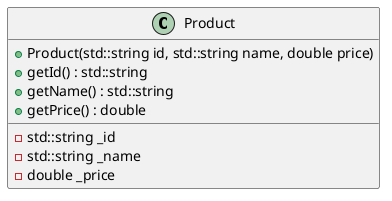 @startuml
class Product {
  + Product(std::string id, std::string name, double price)
  + getId() : std::string
  + getName() : std::string
  + getPrice() : double
  __
  - std::string _id
  - std::string _name
  - double _price
}
@enduml